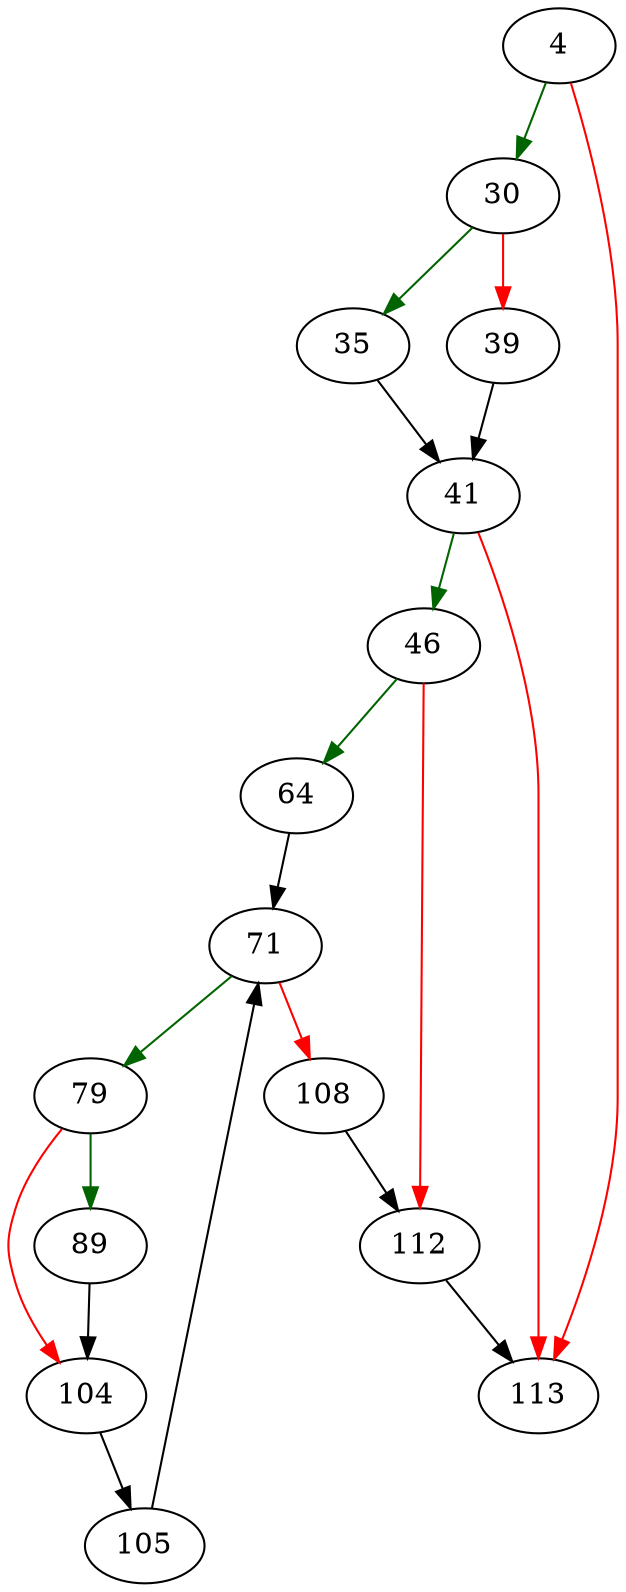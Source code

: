 strict digraph "codeDeferredSeek" {
	// Node definitions.
	4 [entry=true];
	30;
	113;
	35;
	39;
	41;
	46;
	64;
	112;
	71;
	79;
	108;
	89;
	104;
	105;

	// Edge definitions.
	4 -> 30 [
		color=darkgreen
		cond=true
	];
	4 -> 113 [
		color=red
		cond=false
	];
	30 -> 35 [
		color=darkgreen
		cond=true
	];
	30 -> 39 [
		color=red
		cond=false
	];
	35 -> 41;
	39 -> 41;
	41 -> 113 [
		color=red
		cond=false
	];
	41 -> 46 [
		color=darkgreen
		cond=true
	];
	46 -> 64 [
		color=darkgreen
		cond=true
	];
	46 -> 112 [
		color=red
		cond=false
	];
	64 -> 71;
	112 -> 113;
	71 -> 79 [
		color=darkgreen
		cond=true
	];
	71 -> 108 [
		color=red
		cond=false
	];
	79 -> 89 [
		color=darkgreen
		cond=true
	];
	79 -> 104 [
		color=red
		cond=false
	];
	108 -> 112;
	89 -> 104;
	104 -> 105;
	105 -> 71;
}